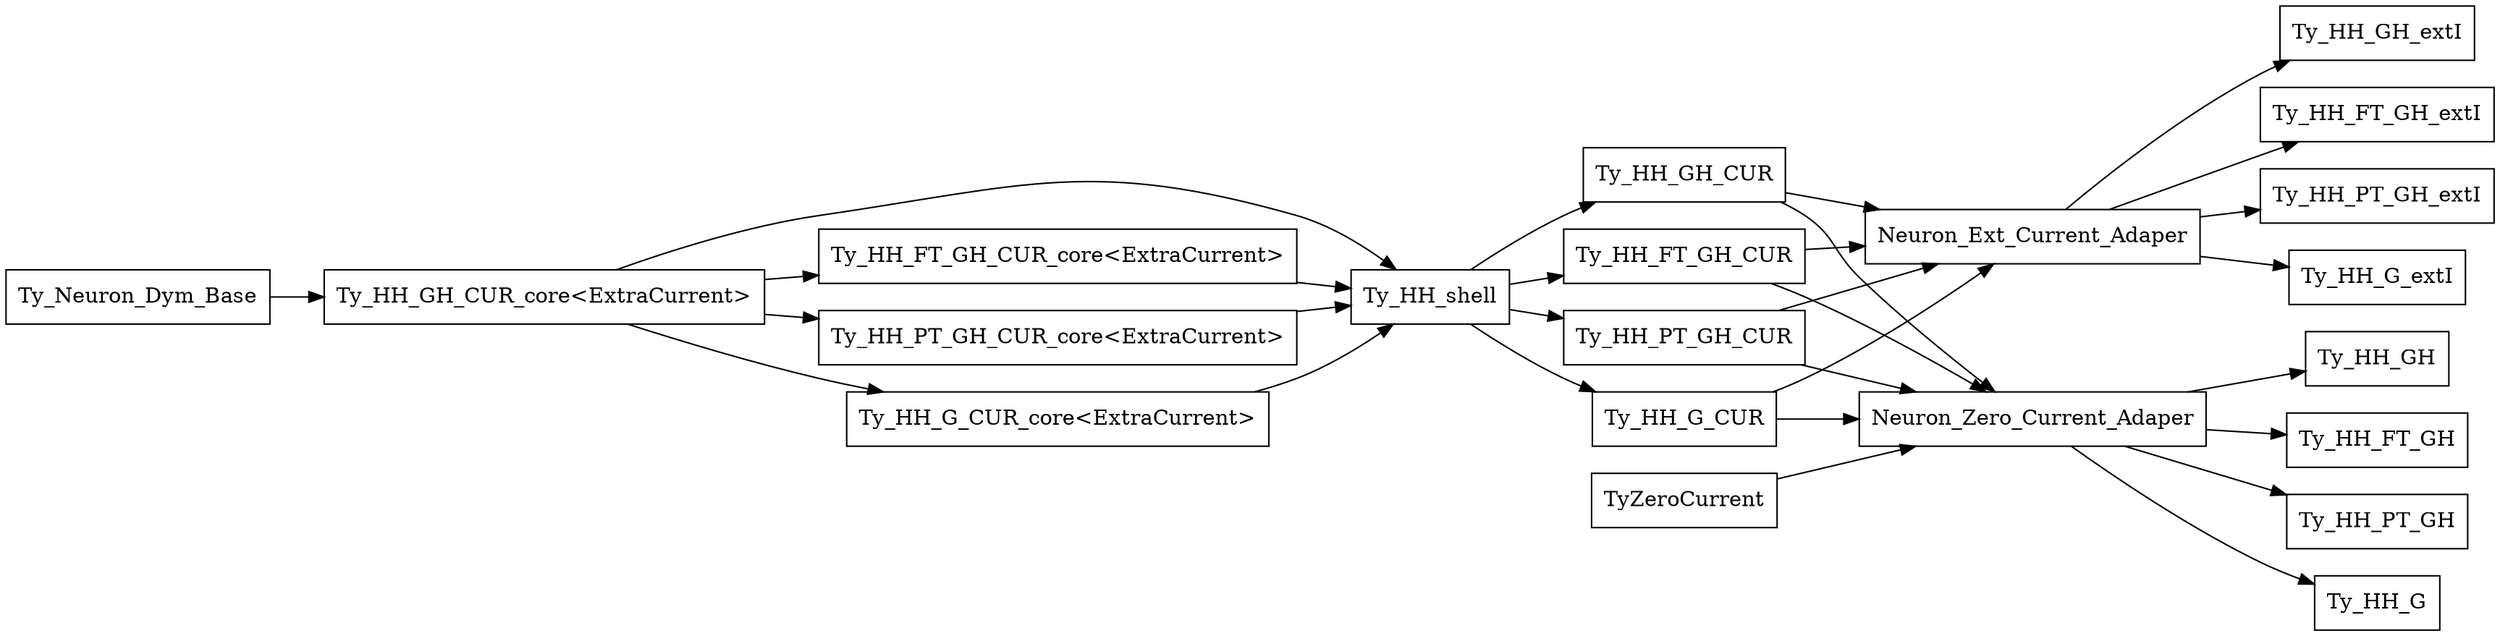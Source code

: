 # dot -Teps class_graph_single_neuron_dynamics.dot > class_graph_single_neuron_dynamics.eps

digraph g {
graph [
rankdir = "LR"
];
node [shape=box];
#"c1" [label = "asdfsad"];
#"c2" [label = "basdfsad"];

#"c1" -> "c2"

"Ty_Neuron_Dym_Base" -> "Ty_HH_GH_CUR_core<ExtraCurrent>"

"Ty_HH_GH_CUR_core<ExtraCurrent>" -> "Ty_HH_FT_GH_CUR_core<ExtraCurrent>"
"Ty_HH_GH_CUR_core<ExtraCurrent>" -> "Ty_HH_PT_GH_CUR_core<ExtraCurrent>"
"Ty_HH_GH_CUR_core<ExtraCurrent>" -> "Ty_HH_G_CUR_core<ExtraCurrent>"

{"Ty_HH_GH_CUR_core<ExtraCurrent>"
 "Ty_HH_FT_GH_CUR_core<ExtraCurrent>"
 "Ty_HH_PT_GH_CUR_core<ExtraCurrent>"
 "Ty_HH_G_CUR_core<ExtraCurrent>"} -> "Ty_HH_shell";

"Ty_HH_shell" -> {"Ty_HH_GH_CUR"
 "Ty_HH_FT_GH_CUR"
 "Ty_HH_PT_GH_CUR"
 "Ty_HH_G_CUR"};

{"Ty_HH_GH_CUR"
 "Ty_HH_FT_GH_CUR"
 "Ty_HH_PT_GH_CUR"
 "Ty_HH_G_CUR"} -> "Neuron_Ext_Current_Adaper";

"Neuron_Ext_Current_Adaper" -> {
  "Ty_HH_GH_extI"
  "Ty_HH_FT_GH_extI"
  "Ty_HH_PT_GH_extI"
  "Ty_HH_G_extI"};

"TyZeroCurrent" -> "Neuron_Zero_Current_Adaper";

{"Ty_HH_GH_CUR"
 "Ty_HH_FT_GH_CUR"
 "Ty_HH_PT_GH_CUR"
 "Ty_HH_G_CUR"} -> "Neuron_Zero_Current_Adaper";

"Neuron_Zero_Current_Adaper" ->
{"Ty_HH_GH" 
 "Ty_HH_FT_GH"
 "Ty_HH_PT_GH"
 "Ty_HH_G"};

}
